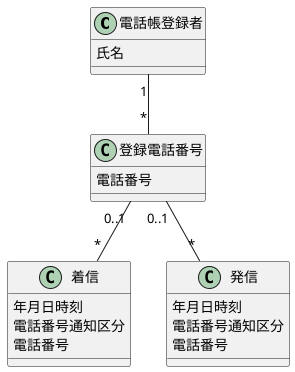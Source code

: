 @startuml

class 電話帳登録者 {
  氏名
}

class 登録電話番号 {
  電話番号
}

class 着信 {
  年月日時刻
  電話番号通知区分
  電話番号
}

class 発信 {
  年月日時刻
  電話番号通知区分
  電話番号
}

電話帳登録者 "1"-d-"*" 登録電話番号
登録電話番号 "0..1"--"*" 着信
登録電話番号 "0..1"--"*" 発信

@enduml
